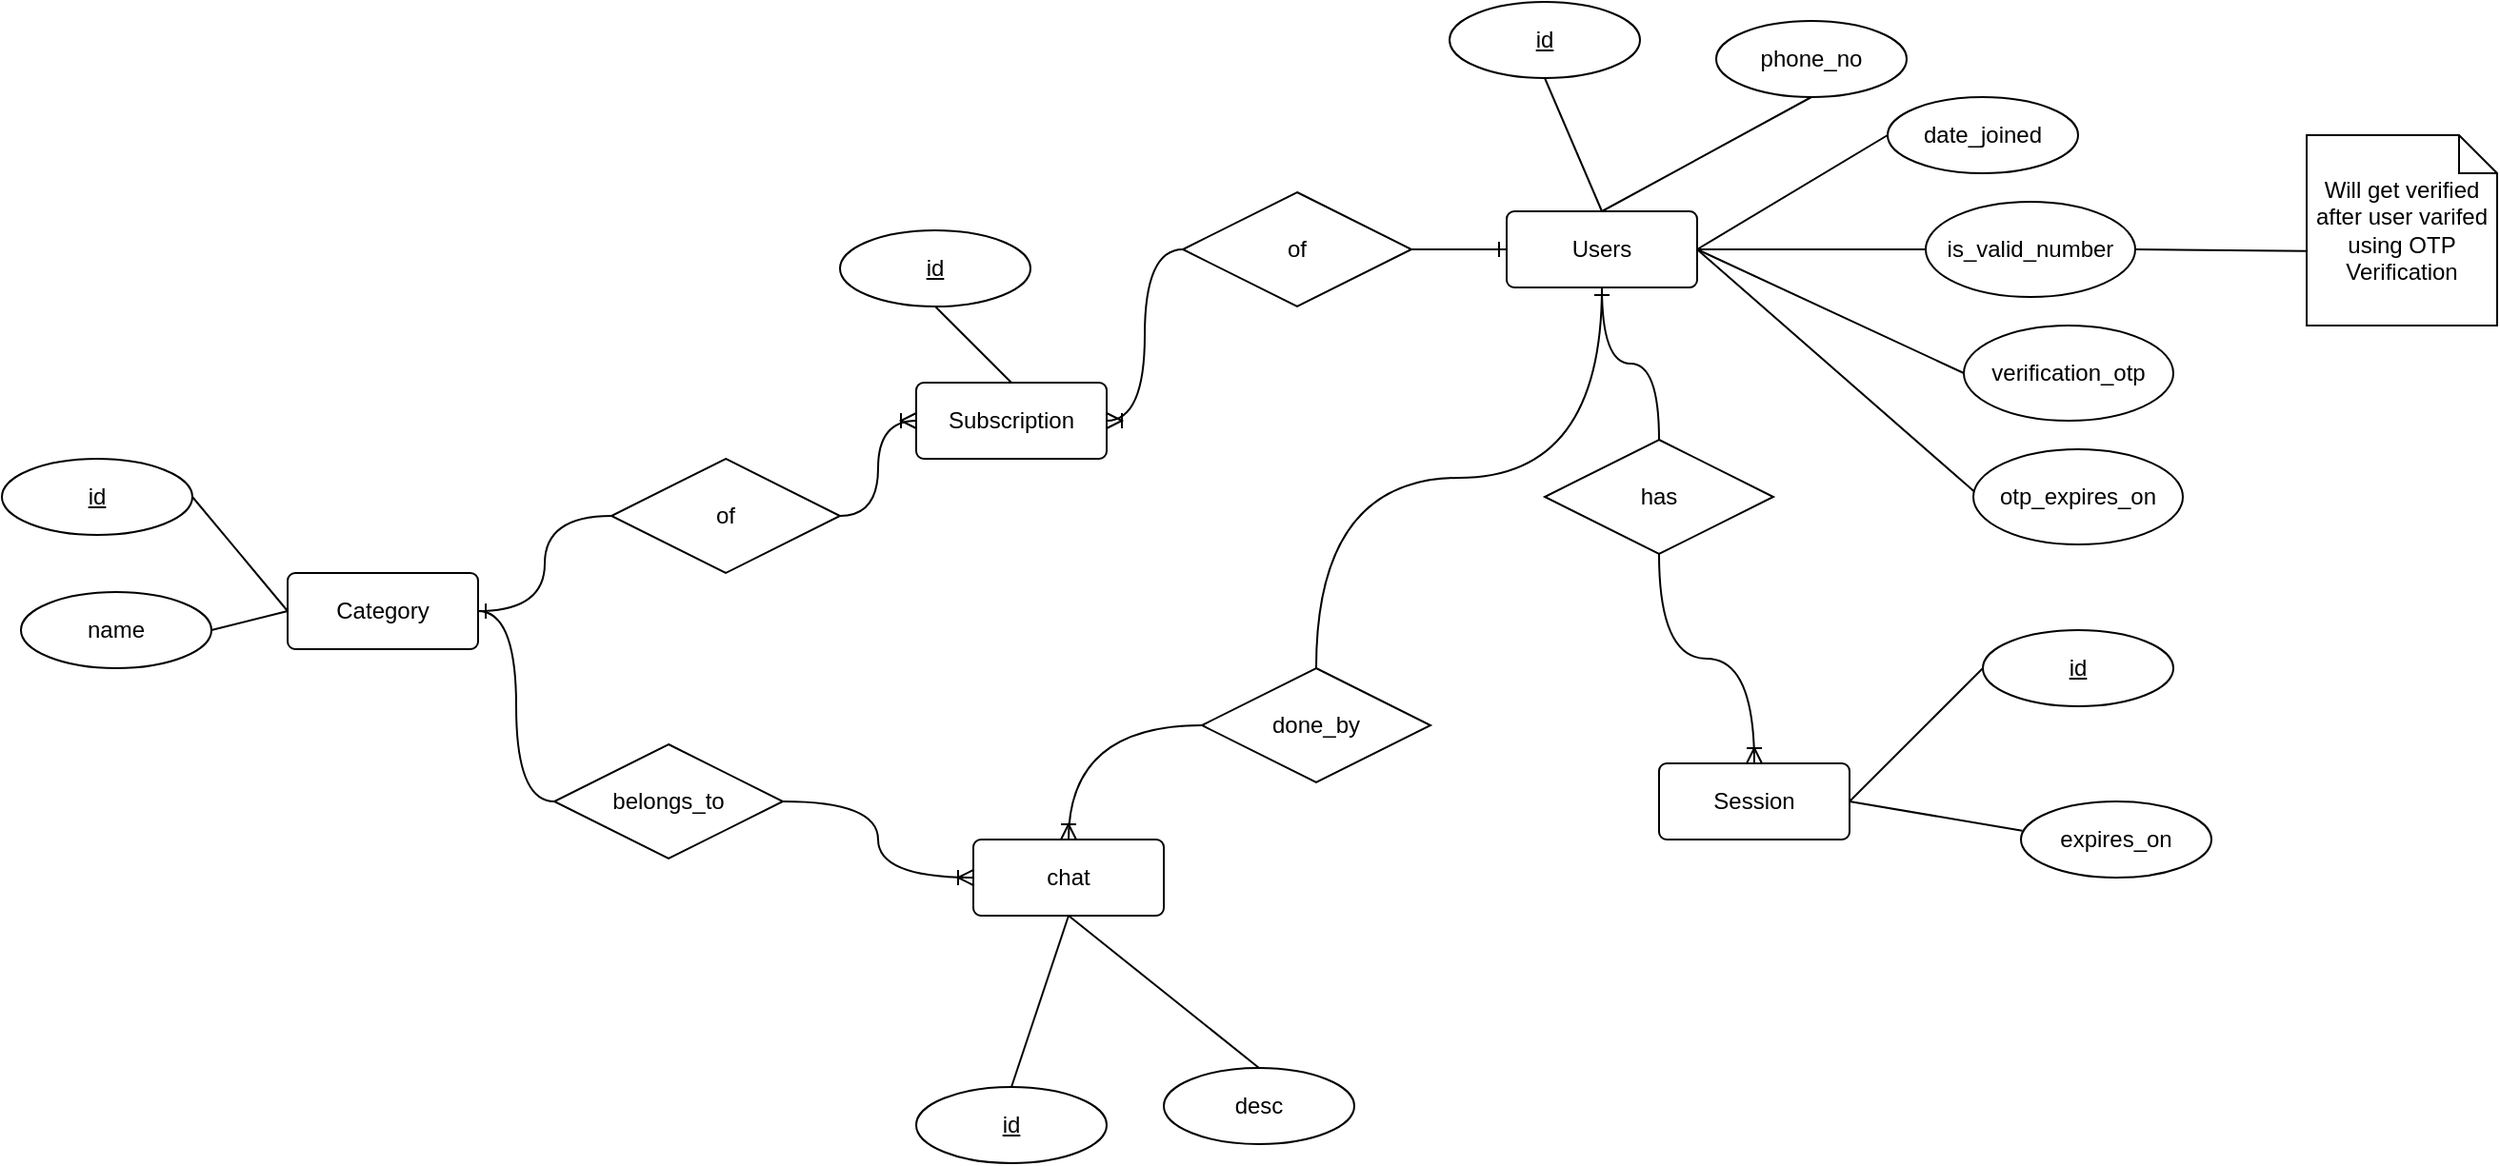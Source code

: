 <mxfile version="21.3.7" type="device">
  <diagram name="Page-1" id="Hh0pTObOVg-dkkDKdGls">
    <mxGraphModel dx="1984" dy="1114" grid="1" gridSize="10" guides="1" tooltips="1" connect="1" arrows="1" fold="1" page="1" pageScale="1" pageWidth="850" pageHeight="1100" math="0" shadow="0">
      <root>
        <mxCell id="0" />
        <mxCell id="1" parent="0" />
        <mxCell id="fbLT7RgLkFX68KHFFzmn-2" value="Users" style="rounded=1;arcSize=10;whiteSpace=wrap;html=1;align=center;" parent="1" vertex="1">
          <mxGeometry x="510" y="150" width="100" height="40" as="geometry" />
        </mxCell>
        <mxCell id="fbLT7RgLkFX68KHFFzmn-3" value="id" style="ellipse;whiteSpace=wrap;html=1;align=center;fontStyle=4;" parent="1" vertex="1">
          <mxGeometry x="480" y="40" width="100" height="40" as="geometry" />
        </mxCell>
        <mxCell id="fbLT7RgLkFX68KHFFzmn-4" value="phone_no" style="ellipse;whiteSpace=wrap;html=1;align=center;" parent="1" vertex="1">
          <mxGeometry x="620" y="50" width="100" height="40" as="geometry" />
        </mxCell>
        <mxCell id="fbLT7RgLkFX68KHFFzmn-5" value="date_joined" style="ellipse;whiteSpace=wrap;html=1;align=center;" parent="1" vertex="1">
          <mxGeometry x="710" y="90" width="100" height="40" as="geometry" />
        </mxCell>
        <mxCell id="fbLT7RgLkFX68KHFFzmn-9" value="" style="endArrow=none;html=1;rounded=0;entryX=0.5;entryY=1;entryDx=0;entryDy=0;" parent="1" target="fbLT7RgLkFX68KHFFzmn-3" edge="1">
          <mxGeometry width="50" height="50" relative="1" as="geometry">
            <mxPoint x="560" y="150" as="sourcePoint" />
            <mxPoint x="440" y="170" as="targetPoint" />
          </mxGeometry>
        </mxCell>
        <mxCell id="fbLT7RgLkFX68KHFFzmn-10" value="" style="endArrow=none;html=1;rounded=0;entryX=0.5;entryY=1;entryDx=0;entryDy=0;exitX=0.5;exitY=0;exitDx=0;exitDy=0;" parent="1" source="fbLT7RgLkFX68KHFFzmn-2" target="fbLT7RgLkFX68KHFFzmn-4" edge="1">
          <mxGeometry width="50" height="50" relative="1" as="geometry">
            <mxPoint x="565" y="157" as="sourcePoint" />
            <mxPoint x="540" y="90" as="targetPoint" />
          </mxGeometry>
        </mxCell>
        <mxCell id="fbLT7RgLkFX68KHFFzmn-11" value="" style="endArrow=none;html=1;rounded=0;entryX=0;entryY=0.5;entryDx=0;entryDy=0;exitX=1;exitY=0.5;exitDx=0;exitDy=0;" parent="1" source="fbLT7RgLkFX68KHFFzmn-2" target="fbLT7RgLkFX68KHFFzmn-5" edge="1">
          <mxGeometry width="50" height="50" relative="1" as="geometry">
            <mxPoint x="570" y="160" as="sourcePoint" />
            <mxPoint x="680" y="100" as="targetPoint" />
          </mxGeometry>
        </mxCell>
        <mxCell id="fbLT7RgLkFX68KHFFzmn-12" value="Session" style="rounded=1;arcSize=10;whiteSpace=wrap;html=1;align=center;" parent="1" vertex="1">
          <mxGeometry x="590" y="440" width="100" height="40" as="geometry" />
        </mxCell>
        <mxCell id="fbLT7RgLkFX68KHFFzmn-13" value="id" style="ellipse;whiteSpace=wrap;html=1;align=center;fontStyle=4;" parent="1" vertex="1">
          <mxGeometry x="760" y="370" width="100" height="40" as="geometry" />
        </mxCell>
        <mxCell id="fbLT7RgLkFX68KHFFzmn-15" value="has" style="shape=rhombus;perimeter=rhombusPerimeter;whiteSpace=wrap;html=1;align=center;" parent="1" vertex="1">
          <mxGeometry x="530" y="270" width="120" height="60" as="geometry" />
        </mxCell>
        <mxCell id="fbLT7RgLkFX68KHFFzmn-18" value="expires_on" style="ellipse;whiteSpace=wrap;html=1;align=center;" parent="1" vertex="1">
          <mxGeometry x="780" y="460" width="100" height="40" as="geometry" />
        </mxCell>
        <mxCell id="fbLT7RgLkFX68KHFFzmn-19" value="" style="endArrow=none;html=1;rounded=0;entryX=0;entryY=0.5;entryDx=0;entryDy=0;exitX=1;exitY=0.5;exitDx=0;exitDy=0;" parent="1" source="fbLT7RgLkFX68KHFFzmn-12" target="fbLT7RgLkFX68KHFFzmn-13" edge="1">
          <mxGeometry width="50" height="50" relative="1" as="geometry">
            <mxPoint x="570" y="160" as="sourcePoint" />
            <mxPoint x="680" y="100" as="targetPoint" />
          </mxGeometry>
        </mxCell>
        <mxCell id="fbLT7RgLkFX68KHFFzmn-20" value="" style="endArrow=none;html=1;rounded=0;entryX=0.007;entryY=0.385;entryDx=0;entryDy=0;exitX=1;exitY=0.5;exitDx=0;exitDy=0;entryPerimeter=0;" parent="1" source="fbLT7RgLkFX68KHFFzmn-12" target="fbLT7RgLkFX68KHFFzmn-18" edge="1">
          <mxGeometry width="50" height="50" relative="1" as="geometry">
            <mxPoint x="700" y="460" as="sourcePoint" />
            <mxPoint x="770" y="400" as="targetPoint" />
          </mxGeometry>
        </mxCell>
        <mxCell id="fbLT7RgLkFX68KHFFzmn-21" value="" style="edgeStyle=orthogonalEdgeStyle;fontSize=12;html=1;endArrow=ERoneToMany;rounded=0;entryX=0.5;entryY=0;entryDx=0;entryDy=0;exitX=0.5;exitY=1;exitDx=0;exitDy=0;curved=1;" parent="1" source="fbLT7RgLkFX68KHFFzmn-15" target="fbLT7RgLkFX68KHFFzmn-12" edge="1">
          <mxGeometry width="100" height="100" relative="1" as="geometry">
            <mxPoint x="560" y="380" as="sourcePoint" />
            <mxPoint x="660" y="280" as="targetPoint" />
          </mxGeometry>
        </mxCell>
        <mxCell id="fbLT7RgLkFX68KHFFzmn-23" value="" style="edgeStyle=orthogonalEdgeStyle;fontSize=12;html=1;endArrow=ERone;endFill=1;rounded=0;entryX=0.5;entryY=1;entryDx=0;entryDy=0;exitX=0.5;exitY=0;exitDx=0;exitDy=0;curved=1;" parent="1" source="fbLT7RgLkFX68KHFFzmn-15" target="fbLT7RgLkFX68KHFFzmn-2" edge="1">
          <mxGeometry width="100" height="100" relative="1" as="geometry">
            <mxPoint x="560" y="310" as="sourcePoint" />
            <mxPoint x="660" y="210" as="targetPoint" />
          </mxGeometry>
        </mxCell>
        <mxCell id="fbLT7RgLkFX68KHFFzmn-24" value="Category" style="rounded=1;arcSize=10;whiteSpace=wrap;html=1;align=center;" parent="1" vertex="1">
          <mxGeometry x="-130" y="340" width="100" height="40" as="geometry" />
        </mxCell>
        <mxCell id="fbLT7RgLkFX68KHFFzmn-25" value="id" style="ellipse;whiteSpace=wrap;html=1;align=center;fontStyle=4;" parent="1" vertex="1">
          <mxGeometry x="-280" y="280" width="100" height="40" as="geometry" />
        </mxCell>
        <mxCell id="fbLT7RgLkFX68KHFFzmn-26" value="" style="endArrow=none;html=1;rounded=0;entryX=1;entryY=0.5;entryDx=0;entryDy=0;exitX=0;exitY=0.5;exitDx=0;exitDy=0;" parent="1" source="fbLT7RgLkFX68KHFFzmn-24" target="fbLT7RgLkFX68KHFFzmn-25" edge="1">
          <mxGeometry width="50" height="50" relative="1" as="geometry">
            <mxPoint x="370" y="350" as="sourcePoint" />
            <mxPoint x="440" y="280" as="targetPoint" />
          </mxGeometry>
        </mxCell>
        <mxCell id="fbLT7RgLkFX68KHFFzmn-27" value="" style="endArrow=none;html=1;rounded=0;exitX=0;exitY=0.5;exitDx=0;exitDy=0;entryX=1;entryY=0.5;entryDx=0;entryDy=0;" parent="1" source="fbLT7RgLkFX68KHFFzmn-24" target="fbLT7RgLkFX68KHFFzmn-28" edge="1">
          <mxGeometry width="50" height="50" relative="1" as="geometry">
            <mxPoint x="370" y="350" as="sourcePoint" />
            <mxPoint x="50" y="365" as="targetPoint" />
          </mxGeometry>
        </mxCell>
        <mxCell id="fbLT7RgLkFX68KHFFzmn-28" value="name" style="ellipse;whiteSpace=wrap;html=1;align=center;" parent="1" vertex="1">
          <mxGeometry x="-270" y="350" width="100" height="40" as="geometry" />
        </mxCell>
        <mxCell id="fbLT7RgLkFX68KHFFzmn-29" value="chat" style="rounded=1;arcSize=10;whiteSpace=wrap;html=1;align=center;" parent="1" vertex="1">
          <mxGeometry x="230" y="480" width="100" height="40" as="geometry" />
        </mxCell>
        <mxCell id="fbLT7RgLkFX68KHFFzmn-31" value="desc" style="ellipse;whiteSpace=wrap;html=1;align=center;" parent="1" vertex="1">
          <mxGeometry x="330" y="600" width="100" height="40" as="geometry" />
        </mxCell>
        <mxCell id="fbLT7RgLkFX68KHFFzmn-32" value="id" style="ellipse;whiteSpace=wrap;html=1;align=center;fontStyle=4;" parent="1" vertex="1">
          <mxGeometry x="200" y="610" width="100" height="40" as="geometry" />
        </mxCell>
        <mxCell id="fbLT7RgLkFX68KHFFzmn-33" value="" style="endArrow=none;html=1;rounded=0;entryX=0.5;entryY=0;entryDx=0;entryDy=0;exitX=0.5;exitY=1;exitDx=0;exitDy=0;" parent="1" source="fbLT7RgLkFX68KHFFzmn-29" target="fbLT7RgLkFX68KHFFzmn-32" edge="1">
          <mxGeometry width="50" height="50" relative="1" as="geometry">
            <mxPoint y="470" as="sourcePoint" />
            <mxPoint x="-50" y="410" as="targetPoint" />
          </mxGeometry>
        </mxCell>
        <mxCell id="fbLT7RgLkFX68KHFFzmn-35" value="" style="endArrow=none;html=1;rounded=0;entryX=0.5;entryY=0;entryDx=0;entryDy=0;exitX=0.5;exitY=1;exitDx=0;exitDy=0;" parent="1" source="fbLT7RgLkFX68KHFFzmn-29" target="fbLT7RgLkFX68KHFFzmn-31" edge="1">
          <mxGeometry width="50" height="50" relative="1" as="geometry">
            <mxPoint x="240" y="560" as="sourcePoint" />
            <mxPoint x="160" y="620" as="targetPoint" />
          </mxGeometry>
        </mxCell>
        <mxCell id="fbLT7RgLkFX68KHFFzmn-37" value="Subscription" style="rounded=1;arcSize=10;whiteSpace=wrap;html=1;align=center;" parent="1" vertex="1">
          <mxGeometry x="200" y="240" width="100" height="40" as="geometry" />
        </mxCell>
        <mxCell id="fbLT7RgLkFX68KHFFzmn-38" value="is_valid_number" style="ellipse;whiteSpace=wrap;html=1;align=center;" parent="1" vertex="1">
          <mxGeometry x="730" y="145" width="110" height="50" as="geometry" />
        </mxCell>
        <mxCell id="fbLT7RgLkFX68KHFFzmn-39" value="" style="endArrow=none;html=1;rounded=0;entryX=0;entryY=0.5;entryDx=0;entryDy=0;exitX=1;exitY=0.5;exitDx=0;exitDy=0;" parent="1" source="fbLT7RgLkFX68KHFFzmn-2" target="fbLT7RgLkFX68KHFFzmn-38" edge="1">
          <mxGeometry width="50" height="50" relative="1" as="geometry">
            <mxPoint x="620" y="180" as="sourcePoint" />
            <mxPoint x="720" y="120" as="targetPoint" />
          </mxGeometry>
        </mxCell>
        <mxCell id="fbLT7RgLkFX68KHFFzmn-40" value="Will get verified&lt;br&gt;after user varifed&lt;br&gt;using OTP Verification" style="shape=note;size=20;whiteSpace=wrap;html=1;" parent="1" vertex="1">
          <mxGeometry x="930" y="110" width="100" height="100" as="geometry" />
        </mxCell>
        <mxCell id="fbLT7RgLkFX68KHFFzmn-41" value="" style="endArrow=none;html=1;rounded=0;entryX=0.004;entryY=0.609;entryDx=0;entryDy=0;exitX=1;exitY=0.5;exitDx=0;exitDy=0;entryPerimeter=0;" parent="1" source="fbLT7RgLkFX68KHFFzmn-38" target="fbLT7RgLkFX68KHFFzmn-40" edge="1">
          <mxGeometry width="50" height="50" relative="1" as="geometry">
            <mxPoint x="620" y="180" as="sourcePoint" />
            <mxPoint x="730" y="180" as="targetPoint" />
          </mxGeometry>
        </mxCell>
        <mxCell id="fbLT7RgLkFX68KHFFzmn-44" value="id" style="ellipse;whiteSpace=wrap;html=1;align=center;fontStyle=4;" parent="1" vertex="1">
          <mxGeometry x="160" y="160" width="100" height="40" as="geometry" />
        </mxCell>
        <mxCell id="fbLT7RgLkFX68KHFFzmn-49" value="" style="endArrow=none;html=1;rounded=0;entryX=0.5;entryY=1;entryDx=0;entryDy=0;exitX=0.5;exitY=0;exitDx=0;exitDy=0;" parent="1" source="fbLT7RgLkFX68KHFFzmn-37" target="fbLT7RgLkFX68KHFFzmn-44" edge="1">
          <mxGeometry width="50" height="50" relative="1" as="geometry">
            <mxPoint x="340" y="280" as="sourcePoint" />
            <mxPoint x="370" y="180" as="targetPoint" />
          </mxGeometry>
        </mxCell>
        <mxCell id="fbLT7RgLkFX68KHFFzmn-50" value="of" style="shape=rhombus;perimeter=rhombusPerimeter;whiteSpace=wrap;html=1;align=center;" parent="1" vertex="1">
          <mxGeometry x="40" y="280" width="120" height="60" as="geometry" />
        </mxCell>
        <mxCell id="fbLT7RgLkFX68KHFFzmn-51" value="" style="edgeStyle=orthogonalEdgeStyle;fontSize=12;html=1;endArrow=ERoneToMany;rounded=0;entryX=0;entryY=0.5;entryDx=0;entryDy=0;exitX=1;exitY=0.5;exitDx=0;exitDy=0;curved=1;" parent="1" source="fbLT7RgLkFX68KHFFzmn-50" target="fbLT7RgLkFX68KHFFzmn-37" edge="1">
          <mxGeometry width="100" height="100" relative="1" as="geometry">
            <mxPoint x="150" y="335" as="sourcePoint" />
            <mxPoint x="200" y="445" as="targetPoint" />
          </mxGeometry>
        </mxCell>
        <mxCell id="fbLT7RgLkFX68KHFFzmn-52" value="" style="edgeStyle=orthogonalEdgeStyle;fontSize=12;html=1;endArrow=ERone;endFill=1;rounded=0;entryX=1;entryY=0.5;entryDx=0;entryDy=0;curved=1;" parent="1" source="fbLT7RgLkFX68KHFFzmn-50" target="fbLT7RgLkFX68KHFFzmn-24" edge="1">
          <mxGeometry width="100" height="100" relative="1" as="geometry">
            <mxPoint x="-60" y="290.0" as="sourcePoint" />
            <mxPoint x="510" y="260" as="targetPoint" />
          </mxGeometry>
        </mxCell>
        <mxCell id="fbLT7RgLkFX68KHFFzmn-53" value="of" style="shape=rhombus;perimeter=rhombusPerimeter;whiteSpace=wrap;html=1;align=center;" parent="1" vertex="1">
          <mxGeometry x="340" y="140" width="120" height="60" as="geometry" />
        </mxCell>
        <mxCell id="fbLT7RgLkFX68KHFFzmn-54" value="" style="edgeStyle=orthogonalEdgeStyle;fontSize=12;html=1;endArrow=ERoneToMany;rounded=0;entryX=1;entryY=0.5;entryDx=0;entryDy=0;exitX=0;exitY=0.5;exitDx=0;exitDy=0;curved=1;" parent="1" source="fbLT7RgLkFX68KHFFzmn-53" target="fbLT7RgLkFX68KHFFzmn-37" edge="1">
          <mxGeometry width="100" height="100" relative="1" as="geometry">
            <mxPoint x="220" y="290" as="sourcePoint" />
            <mxPoint x="260" y="210" as="targetPoint" />
          </mxGeometry>
        </mxCell>
        <mxCell id="fbLT7RgLkFX68KHFFzmn-55" value="" style="edgeStyle=orthogonalEdgeStyle;fontSize=12;html=1;endArrow=ERone;rounded=0;entryX=0;entryY=0.5;entryDx=0;entryDy=0;exitX=1;exitY=0.5;exitDx=0;exitDy=0;curved=1;endFill=0;" parent="1" source="fbLT7RgLkFX68KHFFzmn-53" target="fbLT7RgLkFX68KHFFzmn-2" edge="1">
          <mxGeometry width="100" height="100" relative="1" as="geometry">
            <mxPoint x="400" y="250" as="sourcePoint" />
            <mxPoint x="360" y="210" as="targetPoint" />
          </mxGeometry>
        </mxCell>
        <mxCell id="fbLT7RgLkFX68KHFFzmn-57" value="belongs_to" style="shape=rhombus;perimeter=rhombusPerimeter;whiteSpace=wrap;html=1;align=center;" parent="1" vertex="1">
          <mxGeometry x="10" y="430" width="120" height="60" as="geometry" />
        </mxCell>
        <mxCell id="fbLT7RgLkFX68KHFFzmn-58" value="" style="edgeStyle=orthogonalEdgeStyle;fontSize=12;html=1;endArrow=ERoneToMany;rounded=0;entryX=0;entryY=0.5;entryDx=0;entryDy=0;exitX=1;exitY=0.5;exitDx=0;exitDy=0;curved=1;" parent="1" source="fbLT7RgLkFX68KHFFzmn-57" target="fbLT7RgLkFX68KHFFzmn-29" edge="1">
          <mxGeometry width="100" height="100" relative="1" as="geometry">
            <mxPoint x="350" y="180" as="sourcePoint" />
            <mxPoint x="310" y="270" as="targetPoint" />
          </mxGeometry>
        </mxCell>
        <mxCell id="fbLT7RgLkFX68KHFFzmn-60" value="" style="edgeStyle=orthogonalEdgeStyle;fontSize=12;html=1;endArrow=ERone;endFill=1;rounded=0;entryX=1;entryY=0.5;entryDx=0;entryDy=0;curved=1;exitX=0;exitY=0.5;exitDx=0;exitDy=0;" parent="1" source="fbLT7RgLkFX68KHFFzmn-57" target="fbLT7RgLkFX68KHFFzmn-24" edge="1">
          <mxGeometry width="100" height="100" relative="1" as="geometry">
            <mxPoint x="50" y="320" as="sourcePoint" />
            <mxPoint x="-20" y="370" as="targetPoint" />
          </mxGeometry>
        </mxCell>
        <mxCell id="fbLT7RgLkFX68KHFFzmn-62" value="done_by" style="shape=rhombus;perimeter=rhombusPerimeter;whiteSpace=wrap;html=1;align=center;" parent="1" vertex="1">
          <mxGeometry x="350" y="390" width="120" height="60" as="geometry" />
        </mxCell>
        <mxCell id="fbLT7RgLkFX68KHFFzmn-63" value="" style="edgeStyle=orthogonalEdgeStyle;fontSize=12;html=1;endArrow=ERoneToMany;rounded=0;entryX=0.5;entryY=0;entryDx=0;entryDy=0;exitX=0;exitY=0.5;exitDx=0;exitDy=0;curved=1;" parent="1" source="fbLT7RgLkFX68KHFFzmn-62" target="fbLT7RgLkFX68KHFFzmn-29" edge="1">
          <mxGeometry width="100" height="100" relative="1" as="geometry">
            <mxPoint x="140" y="470" as="sourcePoint" />
            <mxPoint x="190" y="540" as="targetPoint" />
          </mxGeometry>
        </mxCell>
        <mxCell id="fbLT7RgLkFX68KHFFzmn-64" value="" style="edgeStyle=orthogonalEdgeStyle;fontSize=12;html=1;endArrow=ERone;rounded=0;entryX=0.5;entryY=1;entryDx=0;entryDy=0;exitX=0.5;exitY=0;exitDx=0;exitDy=0;curved=1;endFill=0;" parent="1" source="fbLT7RgLkFX68KHFFzmn-62" target="fbLT7RgLkFX68KHFFzmn-2" edge="1">
          <mxGeometry width="100" height="100" relative="1" as="geometry">
            <mxPoint x="470" y="180" as="sourcePoint" />
            <mxPoint x="520" y="180" as="targetPoint" />
          </mxGeometry>
        </mxCell>
        <mxCell id="fbLT7RgLkFX68KHFFzmn-67" value="verification_otp" style="ellipse;whiteSpace=wrap;html=1;align=center;" parent="1" vertex="1">
          <mxGeometry x="750" y="210" width="110" height="50" as="geometry" />
        </mxCell>
        <mxCell id="fbLT7RgLkFX68KHFFzmn-68" value="" style="endArrow=none;html=1;rounded=0;entryX=0;entryY=0.5;entryDx=0;entryDy=0;exitX=1;exitY=0.5;exitDx=0;exitDy=0;" parent="1" source="fbLT7RgLkFX68KHFFzmn-2" target="fbLT7RgLkFX68KHFFzmn-67" edge="1">
          <mxGeometry width="50" height="50" relative="1" as="geometry">
            <mxPoint x="850" y="180" as="sourcePoint" />
            <mxPoint x="930" y="201" as="targetPoint" />
          </mxGeometry>
        </mxCell>
        <mxCell id="fbLT7RgLkFX68KHFFzmn-69" value="otp_expires_on" style="ellipse;whiteSpace=wrap;html=1;align=center;" parent="1" vertex="1">
          <mxGeometry x="755" y="275" width="110" height="50" as="geometry" />
        </mxCell>
        <mxCell id="fbLT7RgLkFX68KHFFzmn-70" value="" style="endArrow=none;html=1;rounded=0;entryX=0.005;entryY=0.445;entryDx=0;entryDy=0;exitX=1;exitY=0.5;exitDx=0;exitDy=0;entryPerimeter=0;" parent="1" source="fbLT7RgLkFX68KHFFzmn-2" target="fbLT7RgLkFX68KHFFzmn-69" edge="1">
          <mxGeometry width="50" height="50" relative="1" as="geometry">
            <mxPoint x="620" y="180" as="sourcePoint" />
            <mxPoint x="760" y="245" as="targetPoint" />
          </mxGeometry>
        </mxCell>
      </root>
    </mxGraphModel>
  </diagram>
</mxfile>
